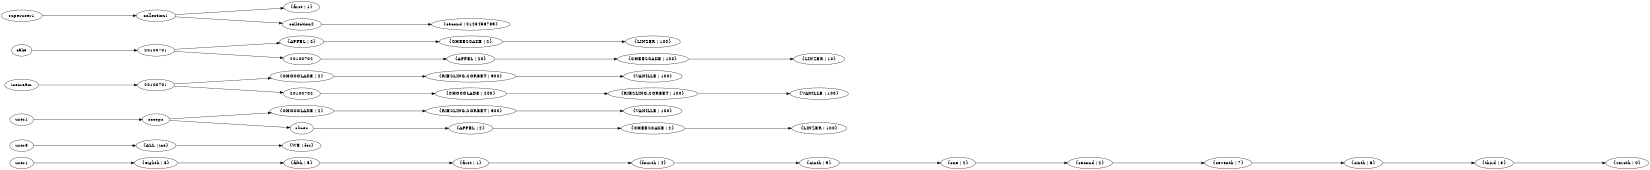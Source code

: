 digraph ks { rankdir=LR; size="11,11"; ranksep="4";subgraph Standard2 {KEYSLICE6639 [label=user1];
COLUMN6640 [label="{eighth | 8}"];KEYSLICE6639 -> COLUMN6640 ;
COLUMN6641 [label="{fifth | 5}"];COLUMN6640 -> COLUMN6641 ;
COLUMN6642 [label="{first | 1}"];COLUMN6641 -> COLUMN6642 ;
COLUMN6643 [label="{fourth | 4}"];COLUMN6642 -> COLUMN6643 ;
COLUMN6644 [label="{ninth | 9}"];COLUMN6643 -> COLUMN6644 ;
COLUMN6645 [label="{one | 2}"];COLUMN6644 -> COLUMN6645 ;
COLUMN6646 [label="{second | 2}"];COLUMN6645 -> COLUMN6646 ;
COLUMN6647 [label="{seventh | 7}"];COLUMN6646 -> COLUMN6647 ;
COLUMN6648 [label="{sixth | 6}"];COLUMN6647 -> COLUMN6648 ;
COLUMN6649 [label="{third | 3}"];COLUMN6648 -> COLUMN6649 ;
COLUMN6650 [label="{zeroth | 0}"];COLUMN6649 -> COLUMN6650 ;KEYSLICE6651 [label=user3];
COLUMN6652 [label="{ALL | ice}"];KEYSLICE6651 -> COLUMN6652 ;
COLUMN6653 [label="{WE | for}"];COLUMN6652 -> COLUMN6653 ;}subgraph Super1 {}subgraph Standard1 {}subgraph Super2 {KEYSLICE6654 [label=user1];SUPERCOLUMN6655 [label=scoops];
COLUMN6656 [label="{CHOCOLADE | 2}"];SUPERCOLUMN6655 -> COLUMN6656 ;
COLUMN6657 [label="{RIESLING-SORBET | 900}"];COLUMN6656 -> COLUMN6657 ;
COLUMN6658 [label="{VANILLE | 100}"];COLUMN6657 -> COLUMN6658 ;KEYSLICE6654 -> SUPERCOLUMN6655 ;SUPERCOLUMN6659 [label=slices];
COLUMN6660 [label="{APFEL | 2}"];SUPERCOLUMN6659 -> COLUMN6660 ;
COLUMN6661 [label="{CHEESCAKE | 2}"];COLUMN6660 -> COLUMN6661 ;
COLUMN6662 [label="{LINZER | 100}"];COLUMN6661 -> COLUMN6662 ;SUPERCOLUMN6655 -> SUPERCOLUMN6659 ;KEYSLICE6663 [label=icecream];SUPERCOLUMN6664 [label="20100701"];
COLUMN6665 [label="{CHOCOLADE | 2}"];SUPERCOLUMN6664 -> COLUMN6665 ;
COLUMN6666 [label="{RIESLING-SORBET | 900}"];COLUMN6665 -> COLUMN6666 ;
COLUMN6667 [label="{VANILLE | 100}"];COLUMN6666 -> COLUMN6667 ;KEYSLICE6663 -> SUPERCOLUMN6664 ;SUPERCOLUMN6668 [label="20100702"];
COLUMN6669 [label="{CHOCOLADE | 200}"];SUPERCOLUMN6668 -> COLUMN6669 ;
COLUMN6670 [label="{RIESLING-SORBET | 100}"];COLUMN6669 -> COLUMN6670 ;
COLUMN6671 [label="{VANILLE | 100}"];COLUMN6670 -> COLUMN6671 ;SUPERCOLUMN6664 -> SUPERCOLUMN6668 ;KEYSLICE6672 [label=cake];SUPERCOLUMN6673 [label="20100701"];
COLUMN6674 [label="{APFEL | 2}"];SUPERCOLUMN6673 -> COLUMN6674 ;
COLUMN6675 [label="{CHEESCAKE | 2}"];COLUMN6674 -> COLUMN6675 ;
COLUMN6676 [label="{LINZER | 100}"];COLUMN6675 -> COLUMN6676 ;KEYSLICE6672 -> SUPERCOLUMN6673 ;SUPERCOLUMN6677 [label="20100702"];
COLUMN6678 [label="{APFEL | 20}"];SUPERCOLUMN6677 -> COLUMN6678 ;
COLUMN6679 [label="{CHEESCAKE | 100}"];COLUMN6678 -> COLUMN6679 ;
COLUMN6680 [label="{LINZER | 10}"];COLUMN6679 -> COLUMN6680 ;SUPERCOLUMN6673 -> SUPERCOLUMN6677 ;KEYSLICE6681 [label=superuser1];SUPERCOLUMN6682 [label=collection1];
COLUMN6683 [label="{first | 1}"];SUPERCOLUMN6682 -> COLUMN6683 ;KEYSLICE6681 -> SUPERCOLUMN6682 ;SUPERCOLUMN6684 [label=collection2];
COLUMN6685 [label="{second | 0123456789}"];SUPERCOLUMN6684 -> COLUMN6685 ;SUPERCOLUMN6682 -> SUPERCOLUMN6684 ;}subgraph StandardByUUID1 {}}